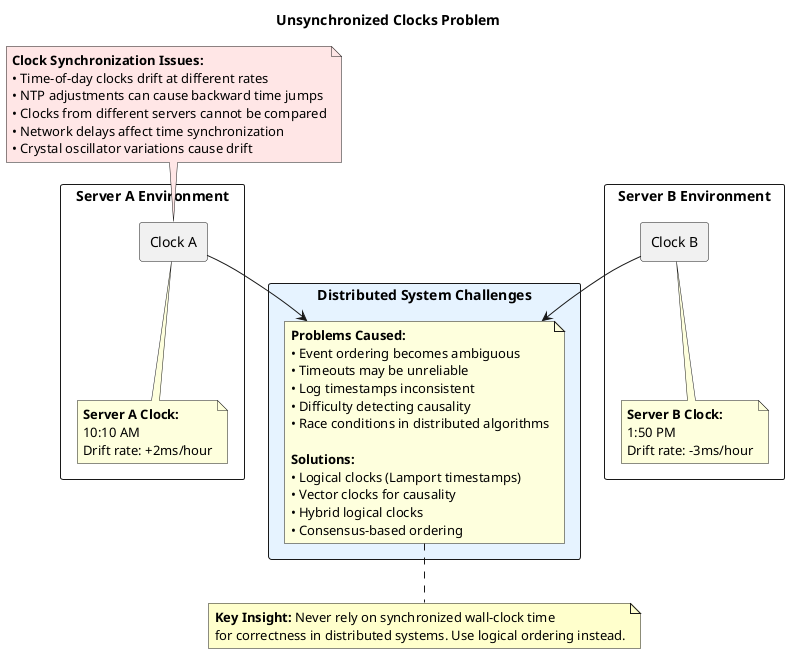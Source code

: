 @startuml

title Unsynchronized Clocks Problem

rectangle "Server A Environment" {
  rectangle "Clock A" as ClockA
  note bottom of ClockA
  **Server A Clock:**
  10:10 AM
  Drift rate: +2ms/hour
  end note
}

rectangle "Server B Environment" {
  rectangle "Clock B" as ClockB  
  note bottom of ClockB
  **Server B Clock:**
  1:50 PM  
  Drift rate: -3ms/hour
  end note
}

note top of ClockA #FFE6E6
**Clock Synchronization Issues:**
• Time-of-day clocks drift at different rates
• NTP adjustments can cause backward time jumps
• Clocks from different servers cannot be compared
• Network delays affect time synchronization
• Crystal oscillator variations cause drift
end note

rectangle "Distributed System Challenges" #E6F3FF {
  note as Challenges
**Problems Caused:**
• Event ordering becomes ambiguous
• Timeouts may be unreliable
• Log timestamps inconsistent
• Difficulty detecting causality
• Race conditions in distributed algorithms

**Solutions:**
• Logical clocks (Lamport timestamps)
• Vector clocks for causality
• Hybrid logical clocks
• Consensus-based ordering
  end note
}

ClockA --> Challenges
ClockB --> Challenges

note bottom #FFFFCC
**Key Insight:** Never rely on synchronized wall-clock time
for correctness in distributed systems. Use logical ordering instead.
end note
@enduml 